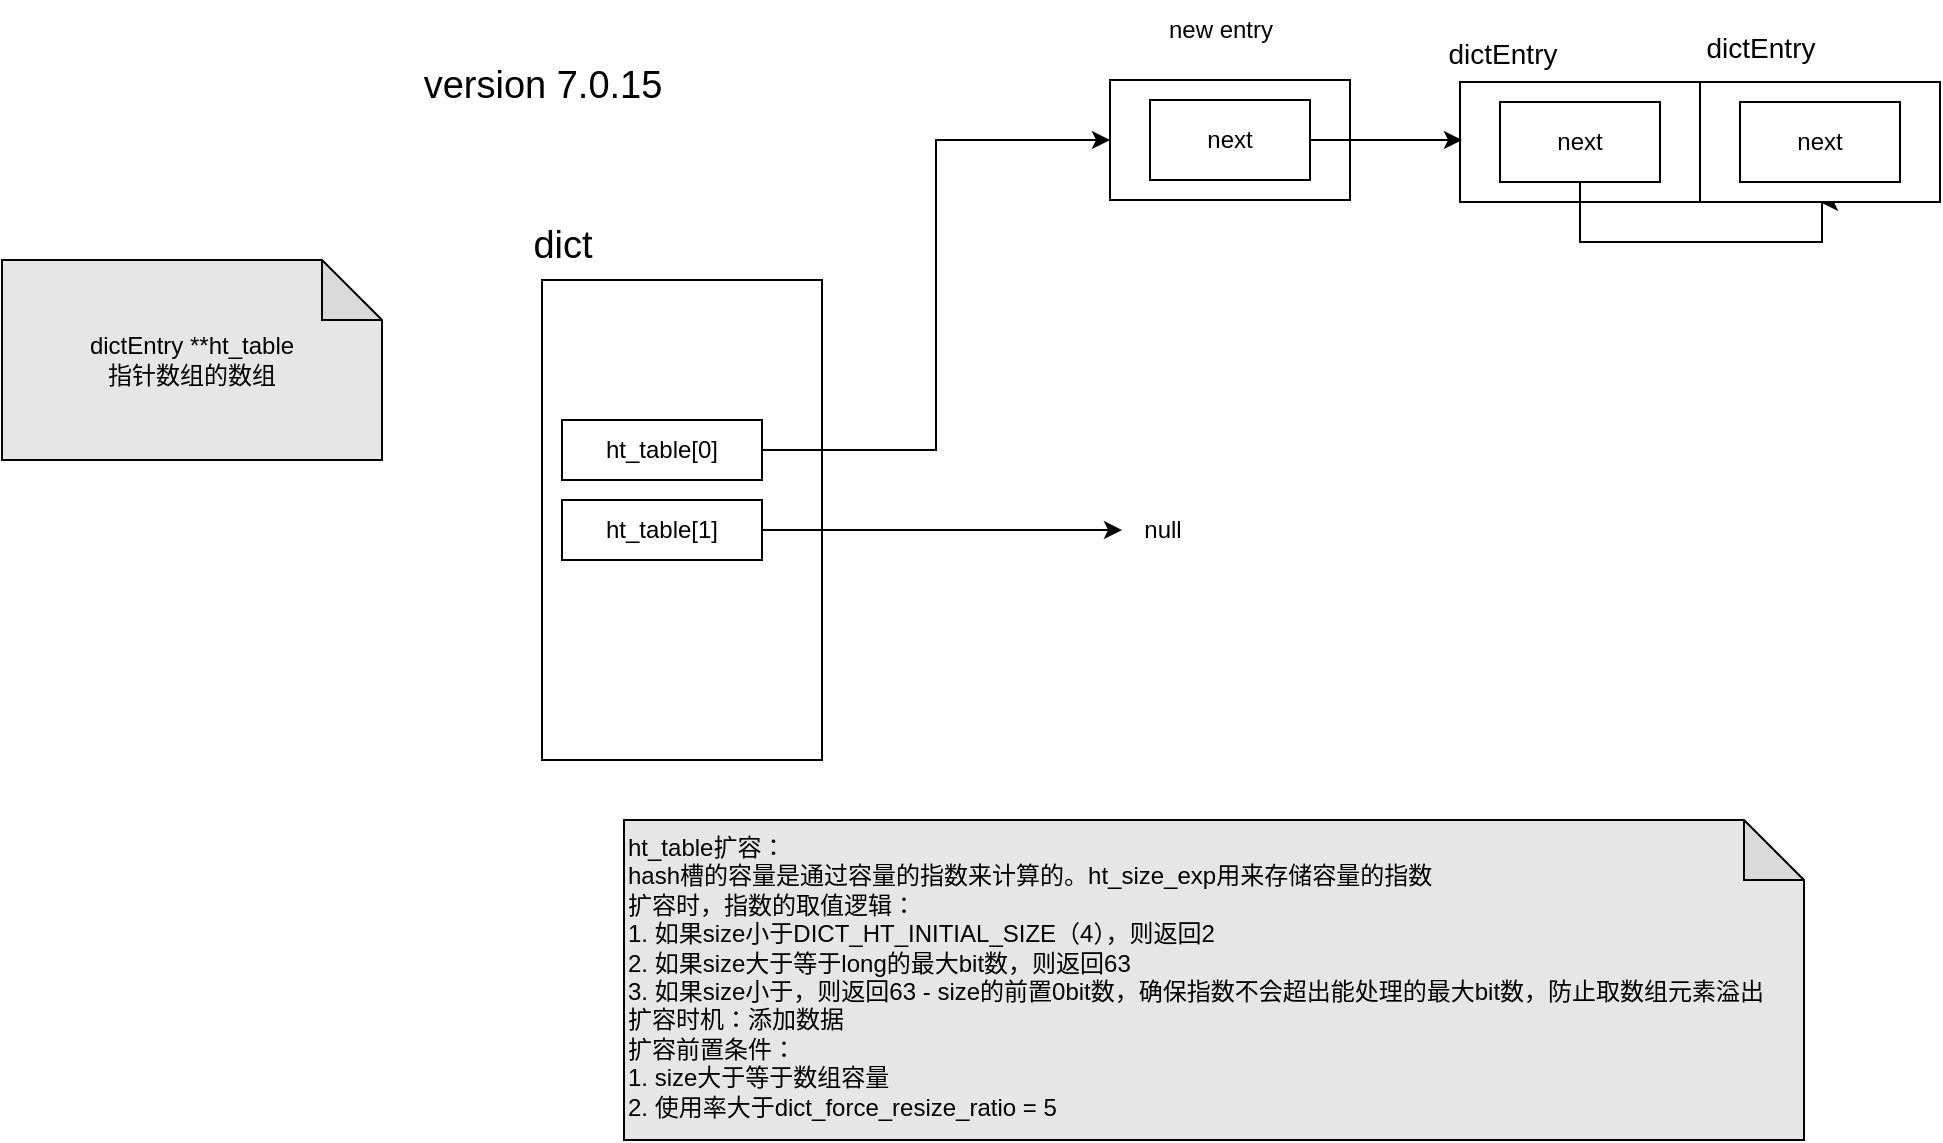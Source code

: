 <mxfile version="26.2.12">
  <diagram name="第 1 页" id="94je1vxSOdhImaoz7nrM">
    <mxGraphModel dx="2063" dy="790" grid="1" gridSize="10" guides="1" tooltips="1" connect="1" arrows="1" fold="1" page="1" pageScale="1" pageWidth="827" pageHeight="1169" math="0" shadow="0">
      <root>
        <mxCell id="0" />
        <mxCell id="1" parent="0" />
        <mxCell id="Xx1ZGW-cqv-4vBmC9HKy-1" value="&lt;div&gt;&lt;div&gt;&lt;br&gt;&lt;/div&gt;&lt;/div&gt;" style="rounded=0;whiteSpace=wrap;html=1;" vertex="1" parent="1">
          <mxGeometry x="30" y="230" width="140" height="240" as="geometry" />
        </mxCell>
        <mxCell id="Xx1ZGW-cqv-4vBmC9HKy-2" value="dict" style="text;html=1;align=center;verticalAlign=middle;resizable=0;points=[];autosize=1;strokeColor=none;fillColor=none;fontSize=19;" vertex="1" parent="1">
          <mxGeometry x="15" y="193" width="50" height="40" as="geometry" />
        </mxCell>
        <mxCell id="Xx1ZGW-cqv-4vBmC9HKy-9" value="" style="edgeStyle=orthogonalEdgeStyle;rounded=0;orthogonalLoop=1;jettySize=auto;html=1;exitX=1;exitY=0.5;exitDx=0;exitDy=0;" edge="1" parent="1" source="Xx1ZGW-cqv-4vBmC9HKy-18" target="Xx1ZGW-cqv-4vBmC9HKy-19">
          <mxGeometry relative="1" as="geometry">
            <mxPoint x="354" y="380" as="targetPoint" />
            <Array as="points">
              <mxPoint x="290" y="355" />
            </Array>
          </mxGeometry>
        </mxCell>
        <mxCell id="Xx1ZGW-cqv-4vBmC9HKy-29" style="edgeStyle=orthogonalEdgeStyle;rounded=0;orthogonalLoop=1;jettySize=auto;html=1;entryX=0;entryY=0.5;entryDx=0;entryDy=0;" edge="1" parent="1" source="Xx1ZGW-cqv-4vBmC9HKy-3" target="Xx1ZGW-cqv-4vBmC9HKy-25">
          <mxGeometry relative="1" as="geometry" />
        </mxCell>
        <mxCell id="Xx1ZGW-cqv-4vBmC9HKy-3" value="ht_table[0]" style="rounded=0;whiteSpace=wrap;html=1;" vertex="1" parent="1">
          <mxGeometry x="40" y="300" width="100" height="30" as="geometry" />
        </mxCell>
        <mxCell id="Xx1ZGW-cqv-4vBmC9HKy-5" value="" style="whiteSpace=wrap;html=1;rounded=0;" vertex="1" parent="1">
          <mxGeometry x="489" y="131" width="120" height="60" as="geometry" />
        </mxCell>
        <mxCell id="Xx1ZGW-cqv-4vBmC9HKy-7" value="dictEntry" style="text;html=1;align=center;verticalAlign=middle;resizable=0;points=[];autosize=1;strokeColor=none;fillColor=none;fontSize=14;" vertex="1" parent="1">
          <mxGeometry x="470" y="102" width="80" height="30" as="geometry" />
        </mxCell>
        <mxCell id="Xx1ZGW-cqv-4vBmC9HKy-24" style="edgeStyle=orthogonalEdgeStyle;rounded=0;orthogonalLoop=1;jettySize=auto;html=1;entryX=0.5;entryY=1;entryDx=0;entryDy=0;" edge="1" parent="1" source="Xx1ZGW-cqv-4vBmC9HKy-11" target="Xx1ZGW-cqv-4vBmC9HKy-13">
          <mxGeometry relative="1" as="geometry">
            <Array as="points">
              <mxPoint x="549" y="211" />
              <mxPoint x="670" y="211" />
            </Array>
          </mxGeometry>
        </mxCell>
        <mxCell id="Xx1ZGW-cqv-4vBmC9HKy-11" value="next" style="whiteSpace=wrap;html=1;rounded=0;" vertex="1" parent="1">
          <mxGeometry x="509" y="141" width="80" height="40" as="geometry" />
        </mxCell>
        <mxCell id="Xx1ZGW-cqv-4vBmC9HKy-13" value="" style="whiteSpace=wrap;html=1;rounded=0;" vertex="1" parent="1">
          <mxGeometry x="609" y="131" width="120" height="60" as="geometry" />
        </mxCell>
        <mxCell id="Xx1ZGW-cqv-4vBmC9HKy-14" value="next" style="whiteSpace=wrap;html=1;rounded=0;" vertex="1" parent="1">
          <mxGeometry x="629" y="141" width="80" height="40" as="geometry" />
        </mxCell>
        <mxCell id="Xx1ZGW-cqv-4vBmC9HKy-16" value="&lt;span style=&quot;font-size: 14px;&quot;&gt;dictEntry&lt;/span&gt;" style="text;html=1;align=center;verticalAlign=middle;resizable=0;points=[];autosize=1;strokeColor=none;fillColor=none;" vertex="1" parent="1">
          <mxGeometry x="599" y="99" width="80" height="30" as="geometry" />
        </mxCell>
        <mxCell id="Xx1ZGW-cqv-4vBmC9HKy-17" value="version 7.0.15" style="text;html=1;align=center;verticalAlign=middle;resizable=0;points=[];autosize=1;strokeColor=none;fillColor=none;fontSize=19;" vertex="1" parent="1">
          <mxGeometry x="-40" y="113" width="140" height="40" as="geometry" />
        </mxCell>
        <mxCell id="Xx1ZGW-cqv-4vBmC9HKy-18" value="ht_table[1]" style="rounded=0;whiteSpace=wrap;html=1;" vertex="1" parent="1">
          <mxGeometry x="40" y="340" width="100" height="30" as="geometry" />
        </mxCell>
        <mxCell id="Xx1ZGW-cqv-4vBmC9HKy-19" value="null" style="text;html=1;align=center;verticalAlign=middle;resizable=0;points=[];autosize=1;strokeColor=none;fillColor=none;" vertex="1" parent="1">
          <mxGeometry x="320" y="340" width="40" height="30" as="geometry" />
        </mxCell>
        <mxCell id="Xx1ZGW-cqv-4vBmC9HKy-23" value="dictEntry **ht_table&lt;div style=&quot;text-wrap-mode: nowrap;&quot;&gt;&lt;span style=&quot;text-wrap-mode: wrap;&quot;&gt;指针数组的数组&lt;/span&gt;&lt;/div&gt;" style="shape=note;whiteSpace=wrap;html=1;backgroundOutline=1;darkOpacity=0.05;fillColor=#E6E6E6;" vertex="1" parent="1">
          <mxGeometry x="-240" y="220" width="190" height="100" as="geometry" />
        </mxCell>
        <mxCell id="Xx1ZGW-cqv-4vBmC9HKy-25" value="" style="whiteSpace=wrap;html=1;rounded=0;" vertex="1" parent="1">
          <mxGeometry x="314" y="130" width="120" height="60" as="geometry" />
        </mxCell>
        <mxCell id="Xx1ZGW-cqv-4vBmC9HKy-30" style="edgeStyle=orthogonalEdgeStyle;rounded=0;orthogonalLoop=1;jettySize=auto;html=1;exitX=1;exitY=0.5;exitDx=0;exitDy=0;" edge="1" parent="1" source="Xx1ZGW-cqv-4vBmC9HKy-26">
          <mxGeometry relative="1" as="geometry">
            <mxPoint x="490" y="160" as="targetPoint" />
          </mxGeometry>
        </mxCell>
        <mxCell id="Xx1ZGW-cqv-4vBmC9HKy-26" value="next" style="whiteSpace=wrap;html=1;rounded=0;" vertex="1" parent="1">
          <mxGeometry x="334" y="140" width="80" height="40" as="geometry" />
        </mxCell>
        <mxCell id="Xx1ZGW-cqv-4vBmC9HKy-27" value="new entry" style="text;html=1;align=center;verticalAlign=middle;resizable=0;points=[];autosize=1;strokeColor=none;fillColor=none;" vertex="1" parent="1">
          <mxGeometry x="329" y="90" width="80" height="30" as="geometry" />
        </mxCell>
        <mxCell id="Xx1ZGW-cqv-4vBmC9HKy-31" value="ht_table扩容：&lt;div&gt;hash槽的容量是通过容量的指数来计算的。ht_size_exp用来存储容量的指数&lt;/div&gt;&lt;div&gt;扩容时，指数的取值逻辑：&lt;br&gt;&lt;div&gt;1. 如果size小于DICT_HT_INITIAL_SIZE（4），则返回2&lt;/div&gt;&lt;/div&gt;&lt;div&gt;2. 如果size大于等于long的最大bit数，则返回63&lt;/div&gt;&lt;div&gt;3. 如果size小于，则返回63 - size的前置0bit数，确保指数不会超出能处理的最大bit数，防止取数组元素溢出&lt;/div&gt;&lt;div&gt;扩容时机：添加数据&lt;/div&gt;&lt;div&gt;扩容前置条件：&lt;/div&gt;&lt;div&gt;1. size大于等于数组容量&lt;/div&gt;&lt;div&gt;2. 使用率大于dict_force_resize_ratio = 5&lt;/div&gt;" style="shape=note;whiteSpace=wrap;html=1;backgroundOutline=1;darkOpacity=0.05;fillColor=#E6E6E6;align=left;verticalAlign=top;" vertex="1" parent="1">
          <mxGeometry x="71" y="500" width="590" height="160" as="geometry" />
        </mxCell>
      </root>
    </mxGraphModel>
  </diagram>
</mxfile>

